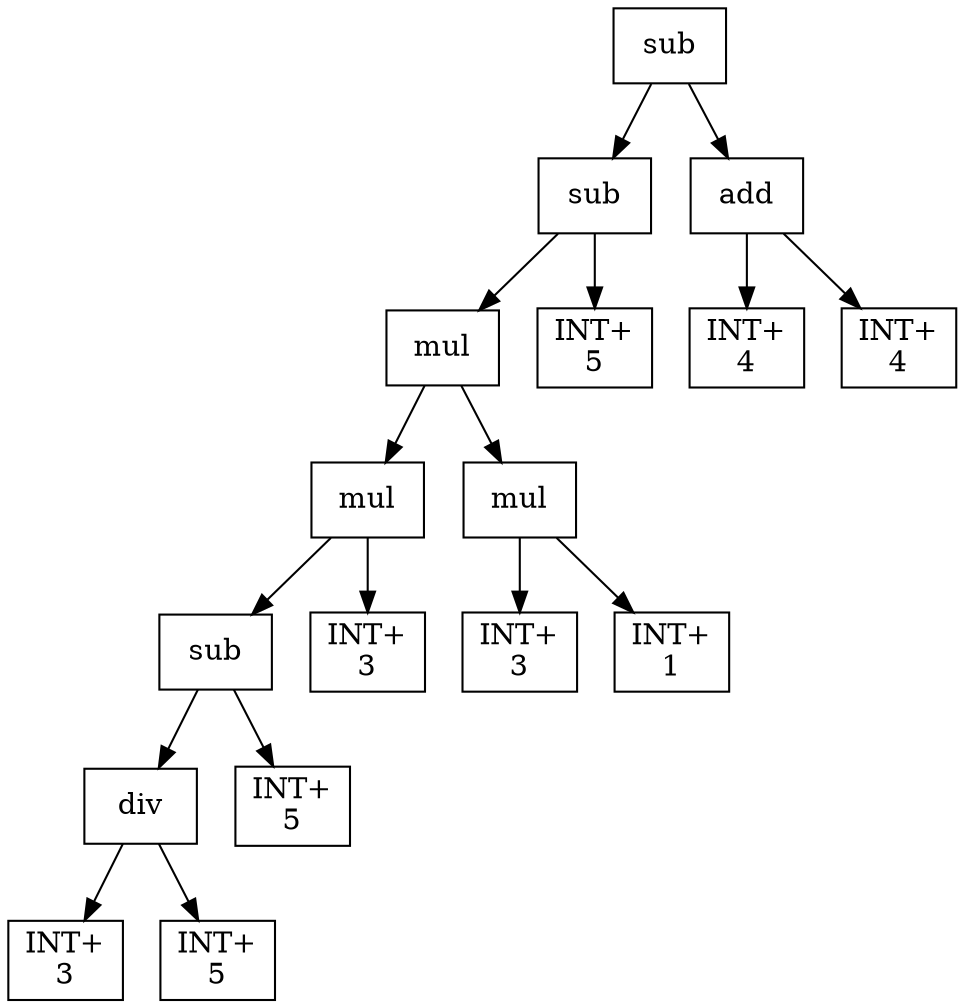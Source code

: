 digraph expr {
  node [shape=box];
  n1 [label="sub"];
  n2 [label="sub"];
  n3 [label="mul"];
  n4 [label="mul"];
  n5 [label="sub"];
  n6 [label="div"];
  n7 [label="INT+\n3"];
  n8 [label="INT+\n5"];
  n6 -> n7;
  n6 -> n8;
  n9 [label="INT+\n5"];
  n5 -> n6;
  n5 -> n9;
  n10 [label="INT+\n3"];
  n4 -> n5;
  n4 -> n10;
  n11 [label="mul"];
  n12 [label="INT+\n3"];
  n13 [label="INT+\n1"];
  n11 -> n12;
  n11 -> n13;
  n3 -> n4;
  n3 -> n11;
  n14 [label="INT+\n5"];
  n2 -> n3;
  n2 -> n14;
  n15 [label="add"];
  n16 [label="INT+\n4"];
  n17 [label="INT+\n4"];
  n15 -> n16;
  n15 -> n17;
  n1 -> n2;
  n1 -> n15;
}